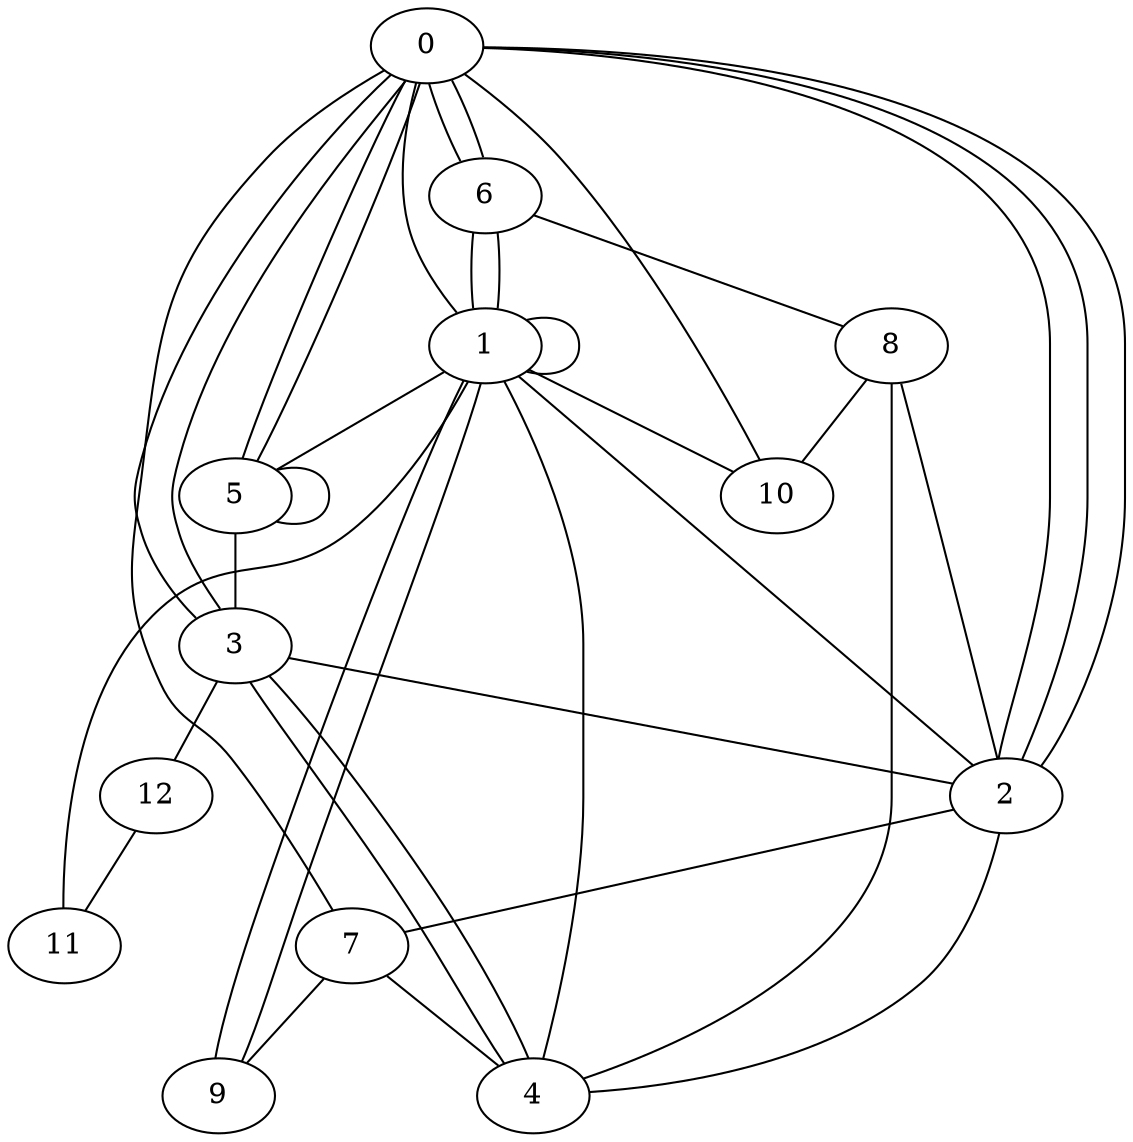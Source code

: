 graph G {
0;
1;
2;
3;
4;
5;
6;
7;
8;
9;
10;
11;
12;
7--9 ;
8--4 ;
5--0 ;
9--1 ;
1--11 ;
0--7 ;
3--12 ;
0--6 ;
0--2 ;
3--0 ;
3--4 ;
6--1 ;
6--1 ;
5--3 ;
0--10 ;
4--3 ;
0--5 ;
3--2 ;
9--1 ;
2--0 ;
4--1 ;
6--8 ;
6--0 ;
2--7 ;
5--5 ;
1--10 ;
1--1 ;
12--11 ;
8--10 ;
7--4 ;
2--1 ;
4--2 ;
1--5 ;
8--2 ;
0--1 ;
2--0 ;
3--0 ;
}
